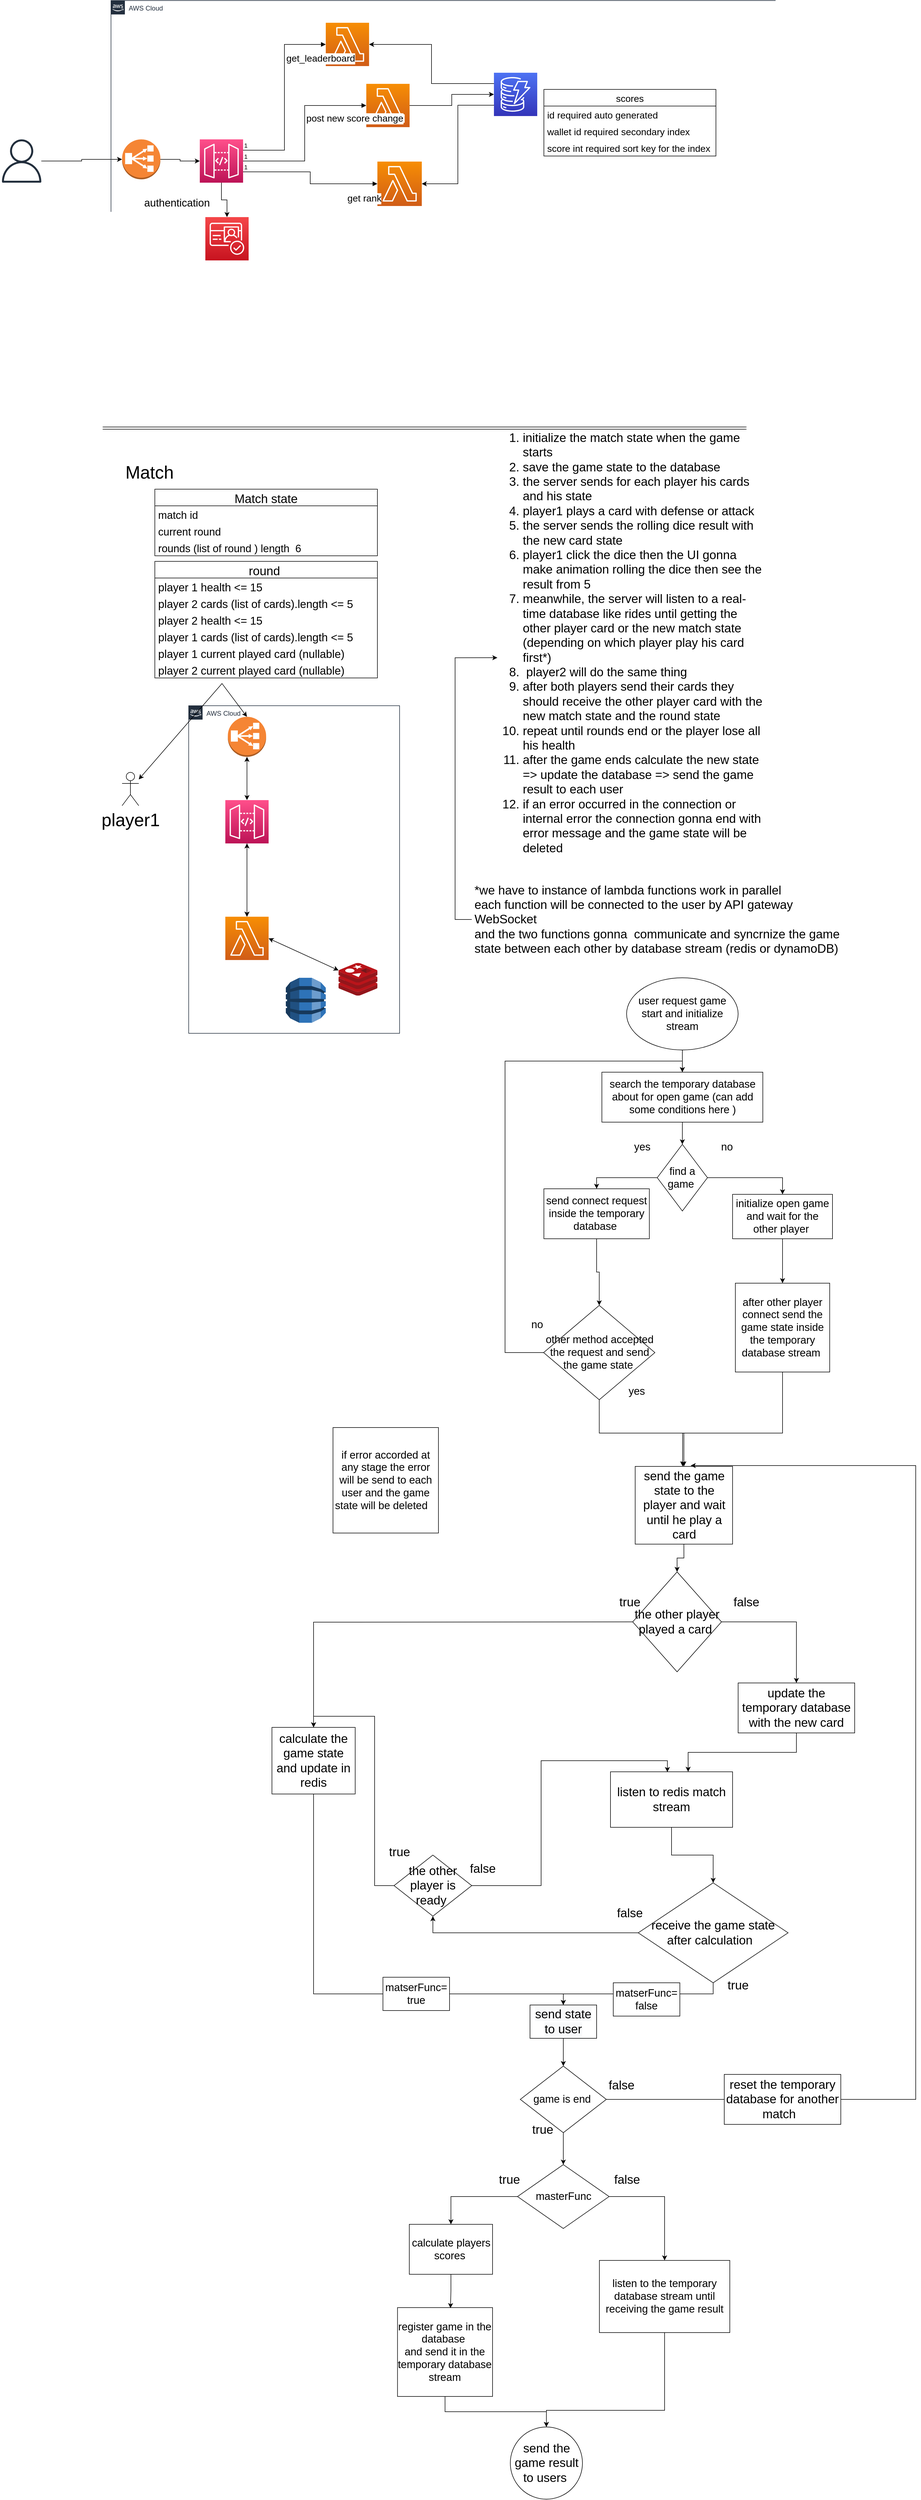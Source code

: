 <mxfile version="16.6.7" type="github">
  <diagram id="Ht1M8jgEwFfnCIfOTk4-" name="Page-1">
    <mxGraphModel dx="2721" dy="763" grid="1" gridSize="10" guides="1" tooltips="1" connect="1" arrows="1" fold="1" page="1" pageScale="1" pageWidth="1169" pageHeight="827" math="0" shadow="0">
      <root>
        <mxCell id="0" />
        <mxCell id="1" parent="0" />
        <mxCell id="6prXPQLU8Q7LLBni2avL-30" style="edgeStyle=orthogonalEdgeStyle;rounded=0;orthogonalLoop=1;jettySize=auto;html=1;entryX=0;entryY=0.5;entryDx=0;entryDy=0;entryPerimeter=0;fontSize=17;" parent="1" source="JcnCqj29dY-QxmIsZGhR-1" target="6prXPQLU8Q7LLBni2avL-38" edge="1">
          <mxGeometry relative="1" as="geometry" />
        </mxCell>
        <mxCell id="JcnCqj29dY-QxmIsZGhR-1" value="" style="sketch=0;outlineConnect=0;fontColor=#232F3E;gradientColor=none;fillColor=#232F3D;strokeColor=none;dashed=0;verticalLabelPosition=bottom;verticalAlign=top;align=center;html=1;fontSize=12;fontStyle=0;aspect=fixed;pointerEvents=1;shape=mxgraph.aws4.user;" parent="1" vertex="1">
          <mxGeometry x="-180" y="290" width="78" height="78" as="geometry" />
        </mxCell>
        <mxCell id="JcnCqj29dY-QxmIsZGhR-2" value="AWS Cloud" style="points=[[0,0],[0.25,0],[0.5,0],[0.75,0],[1,0],[1,0.25],[1,0.5],[1,0.75],[1,1],[0.75,1],[0.5,1],[0.25,1],[0,1],[0,0.75],[0,0.5],[0,0.25]];outlineConnect=0;gradientColor=none;html=1;whiteSpace=wrap;fontSize=12;fontStyle=0;container=1;pointerEvents=0;collapsible=0;recursiveResize=0;shape=mxgraph.aws4.group;grIcon=mxgraph.aws4.group_aws_cloud_alt;strokeColor=#232F3E;fillColor=none;verticalAlign=top;align=left;spacingLeft=30;fontColor=#232F3E;dashed=0;" parent="1" vertex="1">
          <mxGeometry x="20" y="40" width="1210" height="510" as="geometry" />
        </mxCell>
        <mxCell id="JcnCqj29dY-QxmIsZGhR-3" value="" style="sketch=0;points=[[0,0,0],[0.25,0,0],[0.5,0,0],[0.75,0,0],[1,0,0],[0,1,0],[0.25,1,0],[0.5,1,0],[0.75,1,0],[1,1,0],[0,0.25,0],[0,0.5,0],[0,0.75,0],[1,0.25,0],[1,0.5,0],[1,0.75,0]];outlineConnect=0;fontColor=#232F3E;gradientColor=#F78E04;gradientDirection=north;fillColor=#D05C17;strokeColor=#ffffff;dashed=0;verticalLabelPosition=bottom;verticalAlign=top;align=center;html=1;fontSize=12;fontStyle=0;aspect=fixed;shape=mxgraph.aws4.resourceIcon;resIcon=mxgraph.aws4.lambda;" parent="JcnCqj29dY-QxmIsZGhR-2" vertex="1">
          <mxGeometry x="387" y="40" width="78" height="78" as="geometry" />
        </mxCell>
        <mxCell id="6prXPQLU8Q7LLBni2avL-35" style="edgeStyle=orthogonalEdgeStyle;rounded=0;orthogonalLoop=1;jettySize=auto;html=1;exitX=0;exitY=0.25;exitDx=0;exitDy=0;exitPerimeter=0;entryX=1;entryY=0.5;entryDx=0;entryDy=0;entryPerimeter=0;fontSize=17;" parent="JcnCqj29dY-QxmIsZGhR-2" source="JcnCqj29dY-QxmIsZGhR-15" target="JcnCqj29dY-QxmIsZGhR-3" edge="1">
          <mxGeometry relative="1" as="geometry" />
        </mxCell>
        <mxCell id="6prXPQLU8Q7LLBni2avL-36" style="edgeStyle=orthogonalEdgeStyle;rounded=0;orthogonalLoop=1;jettySize=auto;html=1;exitX=0;exitY=0.75;exitDx=0;exitDy=0;exitPerimeter=0;entryX=1;entryY=0.5;entryDx=0;entryDy=0;entryPerimeter=0;fontSize=17;" parent="JcnCqj29dY-QxmIsZGhR-2" source="JcnCqj29dY-QxmIsZGhR-15" target="6prXPQLU8Q7LLBni2avL-26" edge="1">
          <mxGeometry relative="1" as="geometry" />
        </mxCell>
        <mxCell id="JcnCqj29dY-QxmIsZGhR-15" value="" style="sketch=0;points=[[0,0,0],[0.25,0,0],[0.5,0,0],[0.75,0,0],[1,0,0],[0,1,0],[0.25,1,0],[0.5,1,0],[0.75,1,0],[1,1,0],[0,0.25,0],[0,0.5,0],[0,0.75,0],[1,0.25,0],[1,0.5,0],[1,0.75,0]];outlineConnect=0;fontColor=#232F3E;gradientColor=#4D72F3;gradientDirection=north;fillColor=#3334B9;strokeColor=#ffffff;dashed=0;verticalLabelPosition=bottom;verticalAlign=top;align=center;html=1;fontSize=12;fontStyle=0;aspect=fixed;shape=mxgraph.aws4.resourceIcon;resIcon=mxgraph.aws4.dynamodb;" parent="JcnCqj29dY-QxmIsZGhR-2" vertex="1">
          <mxGeometry x="690" y="130" width="78" height="78" as="geometry" />
        </mxCell>
        <mxCell id="6prXPQLU8Q7LLBni2avL-26" value="" style="sketch=0;points=[[0,0,0],[0.25,0,0],[0.5,0,0],[0.75,0,0],[1,0,0],[0,1,0],[0.25,1,0],[0.5,1,0],[0.75,1,0],[1,1,0],[0,0.25,0],[0,0.5,0],[0,0.75,0],[1,0.25,0],[1,0.5,0],[1,0.75,0]];outlineConnect=0;fontColor=#232F3E;gradientColor=#F78E04;gradientDirection=north;fillColor=#D05C17;strokeColor=#ffffff;dashed=0;verticalLabelPosition=bottom;verticalAlign=top;align=center;html=1;fontSize=12;fontStyle=0;aspect=fixed;shape=mxgraph.aws4.resourceIcon;resIcon=mxgraph.aws4.lambda;" parent="JcnCqj29dY-QxmIsZGhR-2" vertex="1">
          <mxGeometry x="480" y="290" width="80" height="80" as="geometry" />
        </mxCell>
        <mxCell id="6prXPQLU8Q7LLBni2avL-22" value="" style="sketch=0;points=[[0,0,0],[0.25,0,0],[0.5,0,0],[0.75,0,0],[1,0,0],[0,1,0],[0.25,1,0],[0.5,1,0],[0.75,1,0],[1,1,0],[0,0.25,0],[0,0.5,0],[0,0.75,0],[1,0.25,0],[1,0.5,0],[1,0.75,0]];outlineConnect=0;fontColor=#232F3E;gradientColor=#F78E04;gradientDirection=north;fillColor=#D05C17;strokeColor=#ffffff;dashed=0;verticalLabelPosition=bottom;verticalAlign=top;align=center;html=1;fontSize=12;fontStyle=0;aspect=fixed;shape=mxgraph.aws4.resourceIcon;resIcon=mxgraph.aws4.lambda;" parent="JcnCqj29dY-QxmIsZGhR-2" vertex="1">
          <mxGeometry x="460" y="150" width="78" height="78" as="geometry" />
        </mxCell>
        <mxCell id="6prXPQLU8Q7LLBni2avL-21" style="edgeStyle=orthogonalEdgeStyle;rounded=0;orthogonalLoop=1;jettySize=auto;html=1;exitX=1;exitY=0.5;exitDx=0;exitDy=0;exitPerimeter=0;entryX=0;entryY=0.5;entryDx=0;entryDy=0;entryPerimeter=0;fontSize=17;" parent="JcnCqj29dY-QxmIsZGhR-2" source="6prXPQLU8Q7LLBni2avL-22" target="JcnCqj29dY-QxmIsZGhR-15" edge="1">
          <mxGeometry relative="1" as="geometry">
            <mxPoint x="690" y="199" as="targetPoint" />
          </mxGeometry>
        </mxCell>
        <mxCell id="6prXPQLU8Q7LLBni2avL-31" value="scores" style="swimlane;fontStyle=0;childLayout=stackLayout;horizontal=1;startSize=30;horizontalStack=0;resizeParent=1;resizeParentMax=0;resizeLast=0;collapsible=1;marginBottom=0;fontSize=17;" parent="JcnCqj29dY-QxmIsZGhR-2" vertex="1">
          <mxGeometry x="780" y="160" width="310" height="120" as="geometry" />
        </mxCell>
        <mxCell id="6prXPQLU8Q7LLBni2avL-32" value="id required auto generated " style="text;strokeColor=none;fillColor=none;align=left;verticalAlign=middle;spacingLeft=4;spacingRight=4;overflow=hidden;points=[[0,0.5],[1,0.5]];portConstraint=eastwest;rotatable=0;fontSize=17;" parent="6prXPQLU8Q7LLBni2avL-31" vertex="1">
          <mxGeometry y="30" width="310" height="30" as="geometry" />
        </mxCell>
        <mxCell id="6prXPQLU8Q7LLBni2avL-33" value="wallet id required secondary index" style="text;strokeColor=none;fillColor=none;align=left;verticalAlign=middle;spacingLeft=4;spacingRight=4;overflow=hidden;points=[[0,0.5],[1,0.5]];portConstraint=eastwest;rotatable=0;fontSize=17;" parent="6prXPQLU8Q7LLBni2avL-31" vertex="1">
          <mxGeometry y="60" width="310" height="30" as="geometry" />
        </mxCell>
        <mxCell id="6prXPQLU8Q7LLBni2avL-34" value="score int required sort key for the index" style="text;strokeColor=none;fillColor=none;align=left;verticalAlign=middle;spacingLeft=4;spacingRight=4;overflow=hidden;points=[[0,0.5],[1,0.5]];portConstraint=eastwest;rotatable=0;fontSize=17;" parent="6prXPQLU8Q7LLBni2avL-31" vertex="1">
          <mxGeometry y="90" width="310" height="30" as="geometry" />
        </mxCell>
        <mxCell id="DOezJAUeToiMQup9B8c_-2" style="edgeStyle=orthogonalEdgeStyle;rounded=0;orthogonalLoop=1;jettySize=auto;html=1;exitX=0.5;exitY=1;exitDx=0;exitDy=0;exitPerimeter=0;entryX=0.5;entryY=0;entryDx=0;entryDy=0;entryPerimeter=0;" edge="1" parent="JcnCqj29dY-QxmIsZGhR-2" source="6prXPQLU8Q7LLBni2avL-1" target="DOezJAUeToiMQup9B8c_-1">
          <mxGeometry relative="1" as="geometry" />
        </mxCell>
        <mxCell id="6prXPQLU8Q7LLBni2avL-1" value="" style="sketch=0;points=[[0,0,0],[0.25,0,0],[0.5,0,0],[0.75,0,0],[1,0,0],[0,1,0],[0.25,1,0],[0.5,1,0],[0.75,1,0],[1,1,0],[0,0.25,0],[0,0.5,0],[0,0.75,0],[1,0.25,0],[1,0.5,0],[1,0.75,0]];outlineConnect=0;fontColor=#232F3E;gradientColor=#FF4F8B;gradientDirection=north;fillColor=#BC1356;strokeColor=#ffffff;dashed=0;verticalLabelPosition=bottom;verticalAlign=top;align=center;html=1;fontSize=12;fontStyle=0;aspect=fixed;shape=mxgraph.aws4.resourceIcon;resIcon=mxgraph.aws4.api_gateway;" parent="JcnCqj29dY-QxmIsZGhR-2" vertex="1">
          <mxGeometry x="160" y="250" width="78" height="78" as="geometry" />
        </mxCell>
        <mxCell id="6prXPQLU8Q7LLBni2avL-16" value="get_leaderboard" style="endArrow=block;endFill=1;html=1;edgeStyle=orthogonalEdgeStyle;align=left;verticalAlign=top;rounded=0;exitX=1;exitY=0.25;exitDx=0;exitDy=0;exitPerimeter=0;entryX=0;entryY=0.5;entryDx=0;entryDy=0;entryPerimeter=0;fontSize=17;" parent="JcnCqj29dY-QxmIsZGhR-2" source="6prXPQLU8Q7LLBni2avL-1" target="JcnCqj29dY-QxmIsZGhR-3" edge="1">
          <mxGeometry x="0.511" y="-1" relative="1" as="geometry">
            <mxPoint x="100" y="140" as="sourcePoint" />
            <mxPoint x="260" y="140" as="targetPoint" />
            <mxPoint as="offset" />
          </mxGeometry>
        </mxCell>
        <mxCell id="6prXPQLU8Q7LLBni2avL-17" value="1" style="edgeLabel;resizable=0;html=1;align=left;verticalAlign=bottom;" parent="6prXPQLU8Q7LLBni2avL-16" connectable="0" vertex="1">
          <mxGeometry x="-1" relative="1" as="geometry" />
        </mxCell>
        <mxCell id="6prXPQLU8Q7LLBni2avL-23" value="post new score change" style="endArrow=block;endFill=1;html=1;edgeStyle=orthogonalEdgeStyle;align=left;verticalAlign=top;rounded=0;entryX=0;entryY=0.5;entryDx=0;entryDy=0;entryPerimeter=0;fontSize=17;" parent="JcnCqj29dY-QxmIsZGhR-2" source="6prXPQLU8Q7LLBni2avL-1" target="6prXPQLU8Q7LLBni2avL-22" edge="1">
          <mxGeometry x="0.268" y="-1" relative="1" as="geometry">
            <mxPoint x="58" y="269.5" as="sourcePoint" />
            <mxPoint x="270" y="150" as="targetPoint" />
            <mxPoint as="offset" />
          </mxGeometry>
        </mxCell>
        <mxCell id="6prXPQLU8Q7LLBni2avL-24" value="1" style="edgeLabel;resizable=0;html=1;align=left;verticalAlign=bottom;" parent="6prXPQLU8Q7LLBni2avL-23" connectable="0" vertex="1">
          <mxGeometry x="-1" relative="1" as="geometry" />
        </mxCell>
        <mxCell id="6prXPQLU8Q7LLBni2avL-27" value="get rank" style="endArrow=block;endFill=1;html=1;edgeStyle=orthogonalEdgeStyle;align=left;verticalAlign=top;rounded=0;exitX=1;exitY=0.75;exitDx=0;exitDy=0;exitPerimeter=0;entryX=0;entryY=0.5;entryDx=0;entryDy=0;entryPerimeter=0;fontSize=17;" parent="JcnCqj29dY-QxmIsZGhR-2" source="6prXPQLU8Q7LLBni2avL-1" target="6prXPQLU8Q7LLBni2avL-26" edge="1">
          <mxGeometry x="0.569" y="-10" relative="1" as="geometry">
            <mxPoint x="30" y="509.5" as="sourcePoint" />
            <mxPoint x="242" y="390" as="targetPoint" />
            <mxPoint x="1" as="offset" />
          </mxGeometry>
        </mxCell>
        <mxCell id="6prXPQLU8Q7LLBni2avL-28" value="1" style="edgeLabel;resizable=0;html=1;align=left;verticalAlign=bottom;" parent="6prXPQLU8Q7LLBni2avL-27" connectable="0" vertex="1">
          <mxGeometry x="-1" relative="1" as="geometry" />
        </mxCell>
        <mxCell id="6prXPQLU8Q7LLBni2avL-39" style="edgeStyle=orthogonalEdgeStyle;rounded=0;orthogonalLoop=1;jettySize=auto;html=1;exitX=1;exitY=0.5;exitDx=0;exitDy=0;exitPerimeter=0;fontSize=17;" parent="JcnCqj29dY-QxmIsZGhR-2" source="6prXPQLU8Q7LLBni2avL-38" target="6prXPQLU8Q7LLBni2avL-1" edge="1">
          <mxGeometry relative="1" as="geometry" />
        </mxCell>
        <mxCell id="6prXPQLU8Q7LLBni2avL-38" value="" style="outlineConnect=0;dashed=0;verticalLabelPosition=bottom;verticalAlign=top;align=center;html=1;shape=mxgraph.aws3.classic_load_balancer;fillColor=#F58534;gradientColor=none;fontSize=17;" parent="JcnCqj29dY-QxmIsZGhR-2" vertex="1">
          <mxGeometry x="20" y="250" width="69" height="72" as="geometry" />
        </mxCell>
        <mxCell id="DOezJAUeToiMQup9B8c_-1" value="" style="sketch=0;points=[[0,0,0],[0.25,0,0],[0.5,0,0],[0.75,0,0],[1,0,0],[0,1,0],[0.25,1,0],[0.5,1,0],[0.75,1,0],[1,1,0],[0,0.25,0],[0,0.5,0],[0,0.75,0],[1,0.25,0],[1,0.5,0],[1,0.75,0]];outlineConnect=0;fontColor=#232F3E;gradientColor=#F54749;gradientDirection=north;fillColor=#C7131F;strokeColor=#ffffff;dashed=0;verticalLabelPosition=bottom;verticalAlign=top;align=center;html=1;fontSize=12;fontStyle=0;aspect=fixed;shape=mxgraph.aws4.resourceIcon;resIcon=mxgraph.aws4.cognito;" vertex="1" parent="JcnCqj29dY-QxmIsZGhR-2">
          <mxGeometry x="170" y="390" width="78" height="78" as="geometry" />
        </mxCell>
        <mxCell id="DOezJAUeToiMQup9B8c_-3" value="authentication" style="text;html=1;strokeColor=none;fillColor=none;align=center;verticalAlign=middle;whiteSpace=wrap;rounded=0;fontSize=19;" vertex="1" parent="JcnCqj29dY-QxmIsZGhR-2">
          <mxGeometry x="89" y="350" width="60" height="30" as="geometry" />
        </mxCell>
        <mxCell id="vlYqKZK9bWW-TJa4kLlD-5" value="" style="shape=link;html=1;rounded=0;" parent="1" edge="1">
          <mxGeometry width="100" relative="1" as="geometry">
            <mxPoint x="5" y="810" as="sourcePoint" />
            <mxPoint x="1165" y="810" as="targetPoint" />
          </mxGeometry>
        </mxCell>
        <mxCell id="vlYqKZK9bWW-TJa4kLlD-6" value="Match state" style="swimlane;fontStyle=0;childLayout=stackLayout;horizontal=1;startSize=30;horizontalStack=0;resizeParent=1;resizeParentMax=0;resizeLast=0;collapsible=1;marginBottom=0;fontSize=22;" parent="1" vertex="1">
          <mxGeometry x="99" y="920" width="401" height="120" as="geometry" />
        </mxCell>
        <mxCell id="vlYqKZK9bWW-TJa4kLlD-68" value="match id" style="text;strokeColor=none;fillColor=none;align=left;verticalAlign=middle;spacingLeft=4;spacingRight=4;overflow=hidden;points=[[0,0.5],[1,0.5]];portConstraint=eastwest;rotatable=0;fontSize=19;" parent="vlYqKZK9bWW-TJa4kLlD-6" vertex="1">
          <mxGeometry y="30" width="401" height="30" as="geometry" />
        </mxCell>
        <mxCell id="vlYqKZK9bWW-TJa4kLlD-121" value="current round " style="text;strokeColor=none;fillColor=none;align=left;verticalAlign=middle;spacingLeft=4;spacingRight=4;overflow=hidden;points=[[0,0.5],[1,0.5]];portConstraint=eastwest;rotatable=0;fontSize=19;" parent="vlYqKZK9bWW-TJa4kLlD-6" vertex="1">
          <mxGeometry y="60" width="401" height="30" as="geometry" />
        </mxCell>
        <mxCell id="vlYqKZK9bWW-TJa4kLlD-7" value="rounds (list of round ) length  6" style="text;strokeColor=none;fillColor=none;align=left;verticalAlign=middle;spacingLeft=4;spacingRight=4;overflow=hidden;points=[[0,0.5],[1,0.5]];portConstraint=eastwest;rotatable=0;fontSize=19;" parent="vlYqKZK9bWW-TJa4kLlD-6" vertex="1">
          <mxGeometry y="90" width="401" height="30" as="geometry" />
        </mxCell>
        <mxCell id="vlYqKZK9bWW-TJa4kLlD-19" value="Match" style="text;html=1;strokeColor=none;fillColor=none;align=center;verticalAlign=middle;whiteSpace=wrap;rounded=0;fontSize=32;horizontal=1;" parent="1" vertex="1">
          <mxGeometry x="49" y="870" width="81" height="40" as="geometry" />
        </mxCell>
        <mxCell id="vlYqKZK9bWW-TJa4kLlD-20" value="AWS Cloud" style="points=[[0,0],[0.25,0],[0.5,0],[0.75,0],[1,0],[1,0.25],[1,0.5],[1,0.75],[1,1],[0.75,1],[0.5,1],[0.25,1],[0,1],[0,0.75],[0,0.5],[0,0.25]];outlineConnect=0;gradientColor=none;html=1;whiteSpace=wrap;fontSize=12;fontStyle=0;container=1;pointerEvents=0;collapsible=0;recursiveResize=0;shape=mxgraph.aws4.group;grIcon=mxgraph.aws4.group_aws_cloud_alt;strokeColor=#232F3E;fillColor=none;verticalAlign=top;align=left;spacingLeft=30;fontColor=#232F3E;dashed=0;" parent="1" vertex="1">
          <mxGeometry x="160" y="1310" width="380" height="590" as="geometry" />
        </mxCell>
        <mxCell id="vlYqKZK9bWW-TJa4kLlD-65" style="edgeStyle=orthogonalEdgeStyle;rounded=0;orthogonalLoop=1;jettySize=auto;html=1;exitX=0.5;exitY=1;exitDx=0;exitDy=0;exitPerimeter=0;fontSize=32;" parent="vlYqKZK9bWW-TJa4kLlD-20" source="vlYqKZK9bWW-TJa4kLlD-32" target="vlYqKZK9bWW-TJa4kLlD-64" edge="1">
          <mxGeometry relative="1" as="geometry" />
        </mxCell>
        <mxCell id="vlYqKZK9bWW-TJa4kLlD-32" value="" style="sketch=0;points=[[0,0,0],[0.25,0,0],[0.5,0,0],[0.75,0,0],[1,0,0],[0,1,0],[0.25,1,0],[0.5,1,0],[0.75,1,0],[1,1,0],[0,0.25,0],[0,0.5,0],[0,0.75,0],[1,0.25,0],[1,0.5,0],[1,0.75,0]];outlineConnect=0;fontColor=#232F3E;gradientColor=#FF4F8B;gradientDirection=north;fillColor=#BC1356;strokeColor=#ffffff;dashed=0;verticalLabelPosition=bottom;verticalAlign=top;align=center;html=1;fontSize=12;fontStyle=0;aspect=fixed;shape=mxgraph.aws4.resourceIcon;resIcon=mxgraph.aws4.api_gateway;" parent="vlYqKZK9bWW-TJa4kLlD-20" vertex="1">
          <mxGeometry x="66" y="170" width="78" height="78" as="geometry" />
        </mxCell>
        <mxCell id="vlYqKZK9bWW-TJa4kLlD-40" value="" style="outlineConnect=0;dashed=0;verticalLabelPosition=bottom;verticalAlign=top;align=center;html=1;shape=mxgraph.aws3.classic_load_balancer;fillColor=#F58534;gradientColor=none;fontSize=17;" parent="vlYqKZK9bWW-TJa4kLlD-20" vertex="1">
          <mxGeometry x="70.5" y="20" width="69" height="72" as="geometry" />
        </mxCell>
        <mxCell id="vlYqKZK9bWW-TJa4kLlD-64" value="" style="sketch=0;points=[[0,0,0],[0.25,0,0],[0.5,0,0],[0.75,0,0],[1,0,0],[0,1,0],[0.25,1,0],[0.5,1,0],[0.75,1,0],[1,1,0],[0,0.25,0],[0,0.5,0],[0,0.75,0],[1,0.25,0],[1,0.5,0],[1,0.75,0]];outlineConnect=0;fontColor=#232F3E;gradientColor=#F78E04;gradientDirection=north;fillColor=#D05C17;strokeColor=#ffffff;dashed=0;verticalLabelPosition=bottom;verticalAlign=top;align=center;html=1;fontSize=12;fontStyle=0;aspect=fixed;shape=mxgraph.aws4.resourceIcon;resIcon=mxgraph.aws4.lambda;" parent="vlYqKZK9bWW-TJa4kLlD-20" vertex="1">
          <mxGeometry x="66" y="380" width="78" height="78" as="geometry" />
        </mxCell>
        <mxCell id="vlYqKZK9bWW-TJa4kLlD-105" value="" style="endArrow=classic;startArrow=classic;html=1;rounded=0;fontSize=22;entryX=0.5;entryY=1;entryDx=0;entryDy=0;entryPerimeter=0;" parent="vlYqKZK9bWW-TJa4kLlD-20" source="vlYqKZK9bWW-TJa4kLlD-32" target="vlYqKZK9bWW-TJa4kLlD-40" edge="1">
          <mxGeometry width="50" height="50" relative="1" as="geometry">
            <mxPoint x="-50" y="295.367" as="sourcePoint" />
            <mxPoint x="315" y="182.64" as="targetPoint" />
            <Array as="points" />
          </mxGeometry>
        </mxCell>
        <mxCell id="vlYqKZK9bWW-TJa4kLlD-106" value="" style="endArrow=classic;startArrow=classic;html=1;rounded=0;fontSize=22;exitX=0.5;exitY=0;exitDx=0;exitDy=0;exitPerimeter=0;" parent="vlYqKZK9bWW-TJa4kLlD-20" source="vlYqKZK9bWW-TJa4kLlD-64" target="vlYqKZK9bWW-TJa4kLlD-32" edge="1">
          <mxGeometry width="50" height="50" relative="1" as="geometry">
            <mxPoint x="115" y="358" as="sourcePoint" />
            <mxPoint x="115" y="280" as="targetPoint" />
            <Array as="points" />
          </mxGeometry>
        </mxCell>
        <mxCell id="vlYqKZK9bWW-TJa4kLlD-118" value="" style="sketch=0;aspect=fixed;html=1;points=[];align=center;image;fontSize=12;image=img/lib/mscae/Cache_Redis_Product.svg;" parent="vlYqKZK9bWW-TJa4kLlD-20" vertex="1">
          <mxGeometry x="270" y="463.2" width="70" height="58.8" as="geometry" />
        </mxCell>
        <mxCell id="vlYqKZK9bWW-TJa4kLlD-120" value="" style="endArrow=classic;startArrow=classic;html=1;rounded=0;fontSize=22;entryX=1;entryY=0.5;entryDx=0;entryDy=0;entryPerimeter=0;" parent="vlYqKZK9bWW-TJa4kLlD-20" source="vlYqKZK9bWW-TJa4kLlD-118" target="vlYqKZK9bWW-TJa4kLlD-64" edge="1">
          <mxGeometry width="50" height="50" relative="1" as="geometry">
            <mxPoint x="240" y="432" as="sourcePoint" />
            <mxPoint x="240" y="300" as="targetPoint" />
            <Array as="points" />
          </mxGeometry>
        </mxCell>
        <mxCell id="DOezJAUeToiMQup9B8c_-50" value="" style="outlineConnect=0;dashed=0;verticalLabelPosition=bottom;verticalAlign=top;align=center;html=1;shape=mxgraph.aws3.dynamo_db;fillColor=#2E73B8;gradientColor=none;fontSize=19;" vertex="1" parent="vlYqKZK9bWW-TJa4kLlD-20">
          <mxGeometry x="175" y="490" width="72" height="81" as="geometry" />
        </mxCell>
        <mxCell id="vlYqKZK9bWW-TJa4kLlD-53" value="player1" style="shape=umlActor;verticalLabelPosition=bottom;verticalAlign=top;html=1;outlineConnect=0;fontSize=32;" parent="1" vertex="1">
          <mxGeometry x="40" y="1430" width="30" height="60" as="geometry" />
        </mxCell>
        <mxCell id="vlYqKZK9bWW-TJa4kLlD-67" value="&lt;ol style=&quot;font-size: 22px&quot;&gt;&lt;li&gt;initialize the match state when the game starts&lt;/li&gt;&lt;li&gt;save the game state to the database&amp;nbsp;&lt;/li&gt;&lt;li&gt;the server sends for each player his cards and his state&amp;nbsp;&amp;nbsp;&lt;/li&gt;&lt;li&gt;player1 plays a card with defense or attack&amp;nbsp;&lt;/li&gt;&lt;li&gt;the server sends the rolling dice result with the new card state&amp;nbsp;&lt;/li&gt;&lt;li&gt;player1 click the dice then the UI gonna make animation rolling the dice then see the result from 5&amp;nbsp;&amp;nbsp;&lt;/li&gt;&lt;li&gt;meanwhile, the server will listen to a real-time database like rides until getting the other player card or the new match state (depending on which player play his card first*)&amp;nbsp; &amp;nbsp;&lt;/li&gt;&lt;li&gt;&amp;nbsp;player2 will do the same thing&amp;nbsp;&lt;/li&gt;&lt;li&gt;after both players send their cards they should receive the other player card with the new match state and the round state&amp;nbsp;&lt;/li&gt;&lt;li&gt;repeat until rounds end or the player lose all his health&amp;nbsp;&amp;nbsp;&lt;/li&gt;&lt;li&gt;after the game ends calculate the new state =&amp;gt; update the database =&amp;gt; send the game result to each user&lt;/li&gt;&lt;li&gt;if an error occurred in the connection or internal error the connection gonna end with error message and the game state will be deleted&amp;nbsp;&amp;nbsp;&lt;/li&gt;&lt;/ol&gt;" style="text;html=1;strokeColor=none;fillColor=none;align=left;verticalAlign=middle;whiteSpace=wrap;rounded=0;fontSize=31;" parent="1" vertex="1">
          <mxGeometry x="720" y="810" width="479" height="773" as="geometry" />
        </mxCell>
        <mxCell id="vlYqKZK9bWW-TJa4kLlD-74" style="edgeStyle=orthogonalEdgeStyle;rounded=0;orthogonalLoop=1;jettySize=auto;html=1;fontSize=22;entryX=-0.008;entryY=0.535;entryDx=0;entryDy=0;entryPerimeter=0;" parent="1" source="vlYqKZK9bWW-TJa4kLlD-72" target="vlYqKZK9bWW-TJa4kLlD-67" edge="1">
          <mxGeometry relative="1" as="geometry">
            <Array as="points">
              <mxPoint x="640" y="1695" />
              <mxPoint x="640" y="1224" />
            </Array>
          </mxGeometry>
        </mxCell>
        <mxCell id="vlYqKZK9bWW-TJa4kLlD-72" value="*we have to instance of lambda functions work in parallel &#xa;each function will be connected to the user by API gateway WebSocket&#xa;and the two functions gonna  communicate and syncrnize the game state between each other by database stream (redis or dynamoDB)" style="text;align=left;fontStyle=0;verticalAlign=middle;spacingLeft=3;spacingRight=3;strokeColor=none;rotatable=0;points=[[0,0.5],[1,0.5]];portConstraint=eastwest;fontSize=22;whiteSpace=wrap;" parent="1" vertex="1">
          <mxGeometry x="670" y="1600" width="680" height="190" as="geometry" />
        </mxCell>
        <mxCell id="DOezJAUeToiMQup9B8c_-51" style="edgeStyle=orthogonalEdgeStyle;rounded=0;orthogonalLoop=1;jettySize=auto;html=1;exitX=0.5;exitY=1;exitDx=0;exitDy=0;entryX=0.5;entryY=0;entryDx=0;entryDy=0;fontSize=19;" edge="1" parent="1" source="vlYqKZK9bWW-TJa4kLlD-78" target="DOezJAUeToiMQup9B8c_-30">
          <mxGeometry relative="1" as="geometry" />
        </mxCell>
        <mxCell id="vlYqKZK9bWW-TJa4kLlD-78" value="send the game state to the player and wait until he play a card" style="rounded=0;whiteSpace=wrap;html=1;fontSize=22;" parent="1" vertex="1">
          <mxGeometry x="964.5" y="2680" width="175.5" height="140" as="geometry" />
        </mxCell>
        <mxCell id="vlYqKZK9bWW-TJa4kLlD-103" value="" style="endArrow=classic;startArrow=classic;html=1;rounded=0;fontSize=22;entryX=0.5;entryY=0;entryDx=0;entryDy=0;entryPerimeter=0;" parent="1" source="vlYqKZK9bWW-TJa4kLlD-53" target="vlYqKZK9bWW-TJa4kLlD-40" edge="1">
          <mxGeometry width="50" height="50" relative="1" as="geometry">
            <mxPoint x="210" y="1370" as="sourcePoint" />
            <mxPoint x="260" y="1320" as="targetPoint" />
            <Array as="points">
              <mxPoint x="220" y="1270" />
            </Array>
          </mxGeometry>
        </mxCell>
        <mxCell id="vlYqKZK9bWW-TJa4kLlD-107" value="round " style="swimlane;fontStyle=0;childLayout=stackLayout;horizontal=1;startSize=30;horizontalStack=0;resizeParent=1;resizeParentMax=0;resizeLast=0;collapsible=1;marginBottom=0;fontSize=22;" parent="1" vertex="1">
          <mxGeometry x="99" y="1050" width="401" height="210" as="geometry" />
        </mxCell>
        <mxCell id="vlYqKZK9bWW-TJa4kLlD-111" value="player 1 health &lt;= 15" style="text;strokeColor=none;fillColor=none;align=left;verticalAlign=middle;spacingLeft=4;spacingRight=4;overflow=hidden;points=[[0,0.5],[1,0.5]];portConstraint=eastwest;rotatable=0;fontSize=20;" parent="vlYqKZK9bWW-TJa4kLlD-107" vertex="1">
          <mxGeometry y="30" width="401" height="30" as="geometry" />
        </mxCell>
        <mxCell id="vlYqKZK9bWW-TJa4kLlD-114" value="player 2 cards (list of cards).length &lt;= 5" style="text;strokeColor=none;fillColor=none;align=left;verticalAlign=middle;spacingLeft=4;spacingRight=4;overflow=hidden;points=[[0,0.5],[1,0.5]];portConstraint=eastwest;rotatable=0;fontSize=20;" parent="vlYqKZK9bWW-TJa4kLlD-107" vertex="1">
          <mxGeometry y="60" width="401" height="30" as="geometry" />
        </mxCell>
        <mxCell id="vlYqKZK9bWW-TJa4kLlD-113" value="player 2 health &lt;= 15" style="text;strokeColor=none;fillColor=none;align=left;verticalAlign=middle;spacingLeft=4;spacingRight=4;overflow=hidden;points=[[0,0.5],[1,0.5]];portConstraint=eastwest;rotatable=0;fontSize=20;" parent="vlYqKZK9bWW-TJa4kLlD-107" vertex="1">
          <mxGeometry y="90" width="401" height="30" as="geometry" />
        </mxCell>
        <mxCell id="vlYqKZK9bWW-TJa4kLlD-112" value="player 1 cards (list of cards).length &lt;= 5" style="text;strokeColor=none;fillColor=none;align=left;verticalAlign=middle;spacingLeft=4;spacingRight=4;overflow=hidden;points=[[0,0.5],[1,0.5]];portConstraint=eastwest;rotatable=0;fontSize=20;" parent="vlYqKZK9bWW-TJa4kLlD-107" vertex="1">
          <mxGeometry y="120" width="401" height="30" as="geometry" />
        </mxCell>
        <mxCell id="vlYqKZK9bWW-TJa4kLlD-115" value="player 1 current played card (nullable)" style="text;strokeColor=none;fillColor=none;align=left;verticalAlign=middle;spacingLeft=4;spacingRight=4;overflow=hidden;points=[[0,0.5],[1,0.5]];portConstraint=eastwest;rotatable=0;fontSize=20;" parent="vlYqKZK9bWW-TJa4kLlD-107" vertex="1">
          <mxGeometry y="150" width="401" height="30" as="geometry" />
        </mxCell>
        <mxCell id="vlYqKZK9bWW-TJa4kLlD-117" value="player 2 current played card (nullable)" style="text;strokeColor=none;fillColor=none;align=left;verticalAlign=middle;spacingLeft=4;spacingRight=4;overflow=hidden;points=[[0,0.5],[1,0.5]];portConstraint=eastwest;rotatable=0;fontSize=20;" parent="vlYqKZK9bWW-TJa4kLlD-107" vertex="1">
          <mxGeometry y="180" width="401" height="30" as="geometry" />
        </mxCell>
        <mxCell id="DOezJAUeToiMQup9B8c_-6" style="edgeStyle=orthogonalEdgeStyle;rounded=0;orthogonalLoop=1;jettySize=auto;html=1;fontSize=19;entryX=0.5;entryY=0;entryDx=0;entryDy=0;" edge="1" parent="1" source="DOezJAUeToiMQup9B8c_-5" target="DOezJAUeToiMQup9B8c_-7">
          <mxGeometry relative="1" as="geometry">
            <mxPoint x="1029.5" y="1980" as="targetPoint" />
          </mxGeometry>
        </mxCell>
        <mxCell id="DOezJAUeToiMQup9B8c_-5" value="user request game start and initialize stream" style="ellipse;whiteSpace=wrap;html=1;fontSize=19;" vertex="1" parent="1">
          <mxGeometry x="949" y="1800" width="201" height="130" as="geometry" />
        </mxCell>
        <mxCell id="DOezJAUeToiMQup9B8c_-9" style="edgeStyle=orthogonalEdgeStyle;rounded=0;orthogonalLoop=1;jettySize=auto;html=1;entryX=0.5;entryY=0;entryDx=0;entryDy=0;fontSize=19;" edge="1" parent="1" source="DOezJAUeToiMQup9B8c_-7" target="DOezJAUeToiMQup9B8c_-10">
          <mxGeometry relative="1" as="geometry" />
        </mxCell>
        <mxCell id="DOezJAUeToiMQup9B8c_-7" value="search the temporary database about for open game (can add some conditions here )" style="rounded=0;whiteSpace=wrap;html=1;fontSize=19;" vertex="1" parent="1">
          <mxGeometry x="904.5" y="1970" width="290" height="90" as="geometry" />
        </mxCell>
        <mxCell id="DOezJAUeToiMQup9B8c_-13" style="edgeStyle=orthogonalEdgeStyle;rounded=0;orthogonalLoop=1;jettySize=auto;html=1;exitX=0;exitY=0.5;exitDx=0;exitDy=0;entryX=0.5;entryY=0;entryDx=0;entryDy=0;fontSize=19;" edge="1" parent="1" source="DOezJAUeToiMQup9B8c_-10" target="DOezJAUeToiMQup9B8c_-19">
          <mxGeometry relative="1" as="geometry" />
        </mxCell>
        <mxCell id="DOezJAUeToiMQup9B8c_-15" style="edgeStyle=orthogonalEdgeStyle;rounded=0;orthogonalLoop=1;jettySize=auto;html=1;exitX=1;exitY=0.5;exitDx=0;exitDy=0;fontSize=19;entryX=0.5;entryY=0;entryDx=0;entryDy=0;" edge="1" parent="1" source="DOezJAUeToiMQup9B8c_-10" target="DOezJAUeToiMQup9B8c_-16">
          <mxGeometry relative="1" as="geometry">
            <mxPoint x="1220" y="2200" as="targetPoint" />
          </mxGeometry>
        </mxCell>
        <mxCell id="DOezJAUeToiMQup9B8c_-10" value="find a game&amp;nbsp;" style="rhombus;whiteSpace=wrap;html=1;fontSize=19;" vertex="1" parent="1">
          <mxGeometry x="1004.25" y="2100" width="90.5" height="120" as="geometry" />
        </mxCell>
        <mxCell id="DOezJAUeToiMQup9B8c_-11" value="yes&amp;nbsp;" style="text;html=1;strokeColor=none;fillColor=none;align=center;verticalAlign=middle;whiteSpace=wrap;rounded=0;fontSize=19;" vertex="1" parent="1">
          <mxGeometry x="949.5" y="2090" width="60" height="30" as="geometry" />
        </mxCell>
        <mxCell id="DOezJAUeToiMQup9B8c_-12" value="no" style="text;html=1;strokeColor=none;fillColor=none;align=center;verticalAlign=middle;whiteSpace=wrap;rounded=0;fontSize=19;" vertex="1" parent="1">
          <mxGeometry x="1100" y="2090" width="60" height="30" as="geometry" />
        </mxCell>
        <mxCell id="DOezJAUeToiMQup9B8c_-17" style="edgeStyle=orthogonalEdgeStyle;rounded=0;orthogonalLoop=1;jettySize=auto;html=1;exitX=0.5;exitY=1;exitDx=0;exitDy=0;fontSize=19;entryX=0.5;entryY=0;entryDx=0;entryDy=0;" edge="1" parent="1" source="DOezJAUeToiMQup9B8c_-16" target="DOezJAUeToiMQup9B8c_-18">
          <mxGeometry relative="1" as="geometry">
            <mxPoint x="1250" y="2290" as="targetPoint" />
          </mxGeometry>
        </mxCell>
        <mxCell id="DOezJAUeToiMQup9B8c_-16" value="initialize open game and wait for the other player&amp;nbsp;" style="rounded=0;whiteSpace=wrap;html=1;fontSize=19;" vertex="1" parent="1">
          <mxGeometry x="1140" y="2190" width="180" height="80" as="geometry" />
        </mxCell>
        <mxCell id="DOezJAUeToiMQup9B8c_-26" style="edgeStyle=orthogonalEdgeStyle;rounded=0;orthogonalLoop=1;jettySize=auto;html=1;exitX=0.5;exitY=1;exitDx=0;exitDy=0;fontSize=19;" edge="1" parent="1" source="DOezJAUeToiMQup9B8c_-18" target="vlYqKZK9bWW-TJa4kLlD-78">
          <mxGeometry relative="1" as="geometry">
            <Array as="points">
              <mxPoint x="1230" y="2620" />
              <mxPoint x="1050" y="2620" />
            </Array>
          </mxGeometry>
        </mxCell>
        <mxCell id="DOezJAUeToiMQup9B8c_-18" value="after other player connect send the game state inside the temporary database stream&amp;nbsp;" style="rounded=0;whiteSpace=wrap;html=1;fontSize=19;" vertex="1" parent="1">
          <mxGeometry x="1145" y="2350" width="170" height="160" as="geometry" />
        </mxCell>
        <mxCell id="DOezJAUeToiMQup9B8c_-20" style="edgeStyle=orthogonalEdgeStyle;rounded=0;orthogonalLoop=1;jettySize=auto;html=1;fontSize=19;entryX=0.5;entryY=0;entryDx=0;entryDy=0;" edge="1" parent="1" source="DOezJAUeToiMQup9B8c_-19" target="DOezJAUeToiMQup9B8c_-21">
          <mxGeometry relative="1" as="geometry" />
        </mxCell>
        <mxCell id="DOezJAUeToiMQup9B8c_-19" value="send connect request inside the temporary database&amp;nbsp;" style="rounded=0;whiteSpace=wrap;html=1;fontSize=19;" vertex="1" parent="1">
          <mxGeometry x="800" y="2180" width="190" height="90" as="geometry" />
        </mxCell>
        <mxCell id="DOezJAUeToiMQup9B8c_-24" style="edgeStyle=orthogonalEdgeStyle;rounded=0;orthogonalLoop=1;jettySize=auto;html=1;exitX=0.5;exitY=1;exitDx=0;exitDy=0;fontSize=19;" edge="1" parent="1" source="DOezJAUeToiMQup9B8c_-21" target="vlYqKZK9bWW-TJa4kLlD-78">
          <mxGeometry relative="1" as="geometry" />
        </mxCell>
        <mxCell id="DOezJAUeToiMQup9B8c_-25" style="edgeStyle=orthogonalEdgeStyle;rounded=0;orthogonalLoop=1;jettySize=auto;html=1;exitX=0;exitY=0.5;exitDx=0;exitDy=0;entryX=0.5;entryY=0;entryDx=0;entryDy=0;fontSize=19;" edge="1" parent="1" source="DOezJAUeToiMQup9B8c_-21" target="DOezJAUeToiMQup9B8c_-7">
          <mxGeometry relative="1" as="geometry">
            <Array as="points">
              <mxPoint x="730" y="2475" />
              <mxPoint x="730" y="1950" />
              <mxPoint x="1050" y="1950" />
            </Array>
          </mxGeometry>
        </mxCell>
        <mxCell id="DOezJAUeToiMQup9B8c_-21" value="other method accepted the request and send the game state&amp;nbsp;" style="rhombus;whiteSpace=wrap;html=1;fontSize=19;" vertex="1" parent="1">
          <mxGeometry x="799.5" y="2390" width="200.5" height="170" as="geometry" />
        </mxCell>
        <mxCell id="DOezJAUeToiMQup9B8c_-22" value="yes&amp;nbsp;" style="text;html=1;strokeColor=none;fillColor=none;align=center;verticalAlign=middle;whiteSpace=wrap;rounded=0;fontSize=19;" vertex="1" parent="1">
          <mxGeometry x="940" y="2530" width="60" height="30" as="geometry" />
        </mxCell>
        <mxCell id="DOezJAUeToiMQup9B8c_-23" value="no" style="text;html=1;strokeColor=none;fillColor=none;align=center;verticalAlign=middle;whiteSpace=wrap;rounded=0;fontSize=19;" vertex="1" parent="1">
          <mxGeometry x="757.5" y="2410" width="60" height="30" as="geometry" />
        </mxCell>
        <mxCell id="DOezJAUeToiMQup9B8c_-28" style="edgeStyle=orthogonalEdgeStyle;rounded=0;orthogonalLoop=1;jettySize=auto;html=1;entryX=0.5;entryY=0;entryDx=0;entryDy=0;fontSize=22;" edge="1" parent="1" target="DOezJAUeToiMQup9B8c_-45">
          <mxGeometry relative="1" as="geometry">
            <mxPoint x="980" y="2960" as="sourcePoint" />
          </mxGeometry>
        </mxCell>
        <mxCell id="DOezJAUeToiMQup9B8c_-29" style="edgeStyle=orthogonalEdgeStyle;rounded=0;orthogonalLoop=1;jettySize=auto;html=1;fontSize=22;" edge="1" parent="1" source="DOezJAUeToiMQup9B8c_-30" target="DOezJAUeToiMQup9B8c_-49">
          <mxGeometry relative="1" as="geometry" />
        </mxCell>
        <mxCell id="DOezJAUeToiMQup9B8c_-30" value="the other player played a card&amp;nbsp;" style="rhombus;whiteSpace=wrap;html=1;fontSize=22;" vertex="1" parent="1">
          <mxGeometry x="960" y="2870" width="160" height="180" as="geometry" />
        </mxCell>
        <mxCell id="DOezJAUeToiMQup9B8c_-31" value="true" style="text;html=1;strokeColor=none;fillColor=none;align=center;verticalAlign=middle;whiteSpace=wrap;rounded=0;fontSize=22;" vertex="1" parent="1">
          <mxGeometry x="1120" y="3600" width="60" height="30" as="geometry" />
        </mxCell>
        <mxCell id="DOezJAUeToiMQup9B8c_-32" value="false" style="text;html=1;strokeColor=none;fillColor=none;align=center;verticalAlign=middle;whiteSpace=wrap;rounded=0;fontSize=22;" vertex="1" parent="1">
          <mxGeometry x="660" y="3390" width="60" height="30" as="geometry" />
        </mxCell>
        <mxCell id="DOezJAUeToiMQup9B8c_-33" style="edgeStyle=orthogonalEdgeStyle;rounded=0;orthogonalLoop=1;jettySize=auto;html=1;exitX=0.5;exitY=1;exitDx=0;exitDy=0;entryX=0.5;entryY=0;entryDx=0;entryDy=0;fontSize=22;" edge="1" parent="1" source="DOezJAUeToiMQup9B8c_-34" target="DOezJAUeToiMQup9B8c_-37">
          <mxGeometry relative="1" as="geometry" />
        </mxCell>
        <mxCell id="DOezJAUeToiMQup9B8c_-34" value="listen to redis match stream" style="rounded=0;whiteSpace=wrap;html=1;fontSize=22;" vertex="1" parent="1">
          <mxGeometry x="920" y="3230" width="220" height="100" as="geometry" />
        </mxCell>
        <mxCell id="DOezJAUeToiMQup9B8c_-35" style="edgeStyle=orthogonalEdgeStyle;rounded=0;orthogonalLoop=1;jettySize=auto;html=1;exitX=0.5;exitY=1;exitDx=0;exitDy=0;fontSize=22;" edge="1" parent="1" source="DOezJAUeToiMQup9B8c_-37" target="DOezJAUeToiMQup9B8c_-57">
          <mxGeometry relative="1" as="geometry">
            <mxPoint x="760" y="3552" as="targetPoint" />
          </mxGeometry>
        </mxCell>
        <mxCell id="DOezJAUeToiMQup9B8c_-79" style="edgeStyle=orthogonalEdgeStyle;rounded=0;orthogonalLoop=1;jettySize=auto;html=1;exitX=0;exitY=0.5;exitDx=0;exitDy=0;entryX=0.5;entryY=1;entryDx=0;entryDy=0;fontSize=19;" edge="1" parent="1" source="DOezJAUeToiMQup9B8c_-37" target="DOezJAUeToiMQup9B8c_-43">
          <mxGeometry relative="1" as="geometry" />
        </mxCell>
        <mxCell id="DOezJAUeToiMQup9B8c_-37" value="receive the game state after calculation&amp;nbsp;&amp;nbsp;" style="rhombus;whiteSpace=wrap;html=1;fontSize=22;" vertex="1" parent="1">
          <mxGeometry x="970" y="3430" width="270" height="180" as="geometry" />
        </mxCell>
        <mxCell id="DOezJAUeToiMQup9B8c_-38" value="false" style="text;html=1;strokeColor=none;fillColor=none;align=center;verticalAlign=middle;whiteSpace=wrap;rounded=0;fontSize=22;" vertex="1" parent="1">
          <mxGeometry x="1134.5" y="2910" width="60" height="30" as="geometry" />
        </mxCell>
        <mxCell id="DOezJAUeToiMQup9B8c_-39" value="true" style="text;html=1;strokeColor=none;fillColor=none;align=center;verticalAlign=middle;whiteSpace=wrap;rounded=0;fontSize=22;" vertex="1" parent="1">
          <mxGeometry x="924.5" y="2910" width="60" height="30" as="geometry" />
        </mxCell>
        <mxCell id="DOezJAUeToiMQup9B8c_-40" value="send the game result to users&amp;nbsp;" style="ellipse;whiteSpace=wrap;html=1;aspect=fixed;fontSize=22;" vertex="1" parent="1">
          <mxGeometry x="739.5" y="4410" width="130" height="130" as="geometry" />
        </mxCell>
        <mxCell id="DOezJAUeToiMQup9B8c_-53" style="edgeStyle=orthogonalEdgeStyle;rounded=0;orthogonalLoop=1;jettySize=auto;html=1;exitX=0;exitY=0.5;exitDx=0;exitDy=0;entryX=0.5;entryY=0;entryDx=0;entryDy=0;fontSize=19;" edge="1" parent="1" source="DOezJAUeToiMQup9B8c_-43" target="DOezJAUeToiMQup9B8c_-45">
          <mxGeometry relative="1" as="geometry" />
        </mxCell>
        <mxCell id="DOezJAUeToiMQup9B8c_-54" style="edgeStyle=orthogonalEdgeStyle;rounded=0;orthogonalLoop=1;jettySize=auto;html=1;exitX=1;exitY=0.5;exitDx=0;exitDy=0;entryX=0.466;entryY=0.005;entryDx=0;entryDy=0;entryPerimeter=0;fontSize=19;" edge="1" parent="1" source="DOezJAUeToiMQup9B8c_-43" target="DOezJAUeToiMQup9B8c_-34">
          <mxGeometry relative="1" as="geometry" />
        </mxCell>
        <mxCell id="DOezJAUeToiMQup9B8c_-43" value="the other player is ready&amp;nbsp;" style="rhombus;whiteSpace=wrap;html=1;fontSize=22;" vertex="1" parent="1">
          <mxGeometry x="530" y="3380" width="140" height="110" as="geometry" />
        </mxCell>
        <mxCell id="DOezJAUeToiMQup9B8c_-44" style="edgeStyle=orthogonalEdgeStyle;rounded=0;orthogonalLoop=1;jettySize=auto;html=1;exitX=0.5;exitY=1;exitDx=0;exitDy=0;entryX=0.5;entryY=0;entryDx=0;entryDy=0;fontSize=22;" edge="1" parent="1" source="DOezJAUeToiMQup9B8c_-45" target="DOezJAUeToiMQup9B8c_-57">
          <mxGeometry relative="1" as="geometry">
            <Array as="points">
              <mxPoint x="385" y="3630" />
              <mxPoint x="835" y="3630" />
            </Array>
          </mxGeometry>
        </mxCell>
        <mxCell id="DOezJAUeToiMQup9B8c_-45" value="calculate the game state and update in redis" style="rounded=0;whiteSpace=wrap;html=1;fontSize=22;" vertex="1" parent="1">
          <mxGeometry x="310" y="3150" width="150" height="120" as="geometry" />
        </mxCell>
        <mxCell id="DOezJAUeToiMQup9B8c_-46" value="true" style="text;html=1;strokeColor=none;fillColor=none;align=center;verticalAlign=middle;whiteSpace=wrap;rounded=0;fontSize=22;" vertex="1" parent="1">
          <mxGeometry x="510" y="3360" width="60" height="30" as="geometry" />
        </mxCell>
        <mxCell id="DOezJAUeToiMQup9B8c_-47" value="false" style="text;html=1;strokeColor=none;fillColor=none;align=center;verticalAlign=middle;whiteSpace=wrap;rounded=0;fontSize=22;" vertex="1" parent="1">
          <mxGeometry x="925" y="3470" width="60" height="30" as="geometry" />
        </mxCell>
        <mxCell id="DOezJAUeToiMQup9B8c_-48" style="edgeStyle=orthogonalEdgeStyle;rounded=0;orthogonalLoop=1;jettySize=auto;html=1;exitX=0.5;exitY=1;exitDx=0;exitDy=0;entryX=0.636;entryY=0;entryDx=0;entryDy=0;entryPerimeter=0;fontSize=22;" edge="1" parent="1" source="DOezJAUeToiMQup9B8c_-49" target="DOezJAUeToiMQup9B8c_-34">
          <mxGeometry relative="1" as="geometry" />
        </mxCell>
        <mxCell id="DOezJAUeToiMQup9B8c_-49" value="update the temporary database with the new card" style="rounded=0;whiteSpace=wrap;html=1;fontSize=22;" vertex="1" parent="1">
          <mxGeometry x="1150" y="3070" width="210" height="90" as="geometry" />
        </mxCell>
        <mxCell id="DOezJAUeToiMQup9B8c_-64" style="edgeStyle=orthogonalEdgeStyle;rounded=0;orthogonalLoop=1;jettySize=auto;html=1;exitX=1;exitY=0.5;exitDx=0;exitDy=0;entryX=0.57;entryY=-0.011;entryDx=0;entryDy=0;entryPerimeter=0;fontSize=19;" edge="1" parent="1" source="DOezJAUeToiMQup9B8c_-56" target="vlYqKZK9bWW-TJa4kLlD-78">
          <mxGeometry relative="1" as="geometry">
            <Array as="points">
              <mxPoint x="1470" y="3820" />
              <mxPoint x="1470" y="2679" />
            </Array>
          </mxGeometry>
        </mxCell>
        <mxCell id="DOezJAUeToiMQup9B8c_-65" style="edgeStyle=orthogonalEdgeStyle;rounded=0;orthogonalLoop=1;jettySize=auto;html=1;exitX=0.5;exitY=1;exitDx=0;exitDy=0;entryX=0;entryY=0.5;entryDx=0;entryDy=0;fontSize=19;" edge="1" parent="1" source="DOezJAUeToiMQup9B8c_-56" target="DOezJAUeToiMQup9B8c_-69">
          <mxGeometry relative="1" as="geometry" />
        </mxCell>
        <mxCell id="DOezJAUeToiMQup9B8c_-56" value="game is end&amp;nbsp;" style="rhombus;whiteSpace=wrap;html=1;fontSize=19;" vertex="1" parent="1">
          <mxGeometry x="757.5" y="3760" width="155" height="120" as="geometry" />
        </mxCell>
        <mxCell id="DOezJAUeToiMQup9B8c_-58" style="edgeStyle=orthogonalEdgeStyle;rounded=0;orthogonalLoop=1;jettySize=auto;html=1;entryX=0.5;entryY=0;entryDx=0;entryDy=0;fontSize=19;" edge="1" parent="1" source="DOezJAUeToiMQup9B8c_-57" target="DOezJAUeToiMQup9B8c_-56">
          <mxGeometry relative="1" as="geometry" />
        </mxCell>
        <mxCell id="DOezJAUeToiMQup9B8c_-57" value="&#xa;&#xa;&lt;span style=&quot;color: rgb(0, 0, 0); font-family: helvetica; font-size: 22px; font-style: normal; font-weight: 400; letter-spacing: normal; text-align: center; text-indent: 0px; text-transform: none; word-spacing: 0px; background-color: rgb(248, 249, 250); display: inline; float: none;&quot;&gt;send state to user&lt;/span&gt;&#xa;&#xa;" style="rounded=0;whiteSpace=wrap;html=1;fontSize=19;" vertex="1" parent="1">
          <mxGeometry x="775" y="3650" width="120" height="60" as="geometry" />
        </mxCell>
        <mxCell id="DOezJAUeToiMQup9B8c_-59" value="true" style="text;html=1;strokeColor=none;fillColor=none;align=center;verticalAlign=middle;whiteSpace=wrap;rounded=0;fontSize=22;" vertex="1" parent="1">
          <mxGeometry x="767.5" y="3860" width="60" height="30" as="geometry" />
        </mxCell>
        <mxCell id="DOezJAUeToiMQup9B8c_-61" value="false" style="text;html=1;strokeColor=none;fillColor=none;align=center;verticalAlign=middle;whiteSpace=wrap;rounded=0;fontSize=22;" vertex="1" parent="1">
          <mxGeometry x="910" y="3780" width="60" height="30" as="geometry" />
        </mxCell>
        <mxCell id="DOezJAUeToiMQup9B8c_-74" style="edgeStyle=orthogonalEdgeStyle;rounded=0;orthogonalLoop=1;jettySize=auto;html=1;exitX=0.5;exitY=1;exitDx=0;exitDy=0;entryX=0.5;entryY=0;entryDx=0;entryDy=0;fontSize=19;" edge="1" parent="1" source="DOezJAUeToiMQup9B8c_-62" target="DOezJAUeToiMQup9B8c_-40">
          <mxGeometry relative="1" as="geometry" />
        </mxCell>
        <mxCell id="DOezJAUeToiMQup9B8c_-62" value="register game in the database&amp;nbsp;&lt;br&gt;and send it in the temporary&amp;nbsp;database stream" style="rounded=0;whiteSpace=wrap;html=1;fontSize=19;" vertex="1" parent="1">
          <mxGeometry x="536.25" y="4195" width="171.25" height="160" as="geometry" />
        </mxCell>
        <mxCell id="DOezJAUeToiMQup9B8c_-66" value="matserFunc= true" style="rounded=0;whiteSpace=wrap;html=1;fontSize=19;" vertex="1" parent="1">
          <mxGeometry x="510" y="3600" width="120" height="60" as="geometry" />
        </mxCell>
        <mxCell id="DOezJAUeToiMQup9B8c_-67" value="&lt;span&gt;matserFunc= false&lt;/span&gt;" style="rounded=0;whiteSpace=wrap;html=1;fontSize=19;" vertex="1" parent="1">
          <mxGeometry x="925" y="3610" width="120" height="60" as="geometry" />
        </mxCell>
        <mxCell id="DOezJAUeToiMQup9B8c_-73" style="edgeStyle=orthogonalEdgeStyle;rounded=0;orthogonalLoop=1;jettySize=auto;html=1;exitX=0.5;exitY=1;exitDx=0;exitDy=0;entryX=0.557;entryY=0.006;entryDx=0;entryDy=0;entryPerimeter=0;fontSize=19;" edge="1" parent="1" source="DOezJAUeToiMQup9B8c_-68" target="DOezJAUeToiMQup9B8c_-62">
          <mxGeometry relative="1" as="geometry" />
        </mxCell>
        <mxCell id="DOezJAUeToiMQup9B8c_-68" value="calculate players scores&amp;nbsp;" style="rounded=0;whiteSpace=wrap;html=1;fontSize=19;" vertex="1" parent="1">
          <mxGeometry x="557.5" y="4045" width="150" height="90" as="geometry" />
        </mxCell>
        <mxCell id="DOezJAUeToiMQup9B8c_-71" style="edgeStyle=orthogonalEdgeStyle;rounded=0;orthogonalLoop=1;jettySize=auto;html=1;exitX=0.5;exitY=1;exitDx=0;exitDy=0;entryX=0.5;entryY=0;entryDx=0;entryDy=0;fontSize=19;" edge="1" parent="1" source="DOezJAUeToiMQup9B8c_-69" target="DOezJAUeToiMQup9B8c_-68">
          <mxGeometry relative="1" as="geometry" />
        </mxCell>
        <mxCell id="DOezJAUeToiMQup9B8c_-76" style="edgeStyle=orthogonalEdgeStyle;rounded=0;orthogonalLoop=1;jettySize=auto;html=1;exitX=0.5;exitY=0;exitDx=0;exitDy=0;entryX=0.5;entryY=0;entryDx=0;entryDy=0;fontSize=19;" edge="1" parent="1" source="DOezJAUeToiMQup9B8c_-69" target="DOezJAUeToiMQup9B8c_-75">
          <mxGeometry relative="1" as="geometry" />
        </mxCell>
        <mxCell id="DOezJAUeToiMQup9B8c_-69" value="masterFunc" style="rhombus;whiteSpace=wrap;html=1;fontSize=19;direction=south;" vertex="1" parent="1">
          <mxGeometry x="752.5" y="3937.5" width="165" height="115" as="geometry" />
        </mxCell>
        <mxCell id="DOezJAUeToiMQup9B8c_-70" value="true" style="text;html=1;strokeColor=none;fillColor=none;align=center;verticalAlign=middle;whiteSpace=wrap;rounded=0;fontSize=22;" vertex="1" parent="1">
          <mxGeometry x="707.5" y="3950" width="60" height="30" as="geometry" />
        </mxCell>
        <mxCell id="DOezJAUeToiMQup9B8c_-72" value="false" style="text;html=1;strokeColor=none;fillColor=none;align=center;verticalAlign=middle;whiteSpace=wrap;rounded=0;fontSize=22;" vertex="1" parent="1">
          <mxGeometry x="920" y="3950" width="60" height="30" as="geometry" />
        </mxCell>
        <mxCell id="DOezJAUeToiMQup9B8c_-77" style="edgeStyle=orthogonalEdgeStyle;rounded=0;orthogonalLoop=1;jettySize=auto;html=1;exitX=0.5;exitY=1;exitDx=0;exitDy=0;entryX=0.5;entryY=0;entryDx=0;entryDy=0;fontSize=19;" edge="1" parent="1" source="DOezJAUeToiMQup9B8c_-75" target="DOezJAUeToiMQup9B8c_-40">
          <mxGeometry relative="1" as="geometry">
            <Array as="points">
              <mxPoint x="1018" y="4380" />
              <mxPoint x="805" y="4380" />
            </Array>
          </mxGeometry>
        </mxCell>
        <mxCell id="DOezJAUeToiMQup9B8c_-75" value="listen to the temporary database stream until receiving the game result" style="rounded=0;whiteSpace=wrap;html=1;fontSize=19;" vertex="1" parent="1">
          <mxGeometry x="900" y="4110" width="235" height="130" as="geometry" />
        </mxCell>
        <mxCell id="DOezJAUeToiMQup9B8c_-80" value="reset the temporary database for another match&amp;nbsp;&amp;nbsp;" style="rounded=0;whiteSpace=wrap;html=1;fontSize=22;" vertex="1" parent="1">
          <mxGeometry x="1125" y="3775" width="210" height="90" as="geometry" />
        </mxCell>
        <mxCell id="DOezJAUeToiMQup9B8c_-88" value="if error accorded at any stage the error will be send to each user and the game state will be deleted&amp;nbsp; &amp;nbsp;" style="whiteSpace=wrap;html=1;aspect=fixed;fontSize=19;" vertex="1" parent="1">
          <mxGeometry x="420" y="2610" width="190" height="190" as="geometry" />
        </mxCell>
      </root>
    </mxGraphModel>
  </diagram>
</mxfile>
